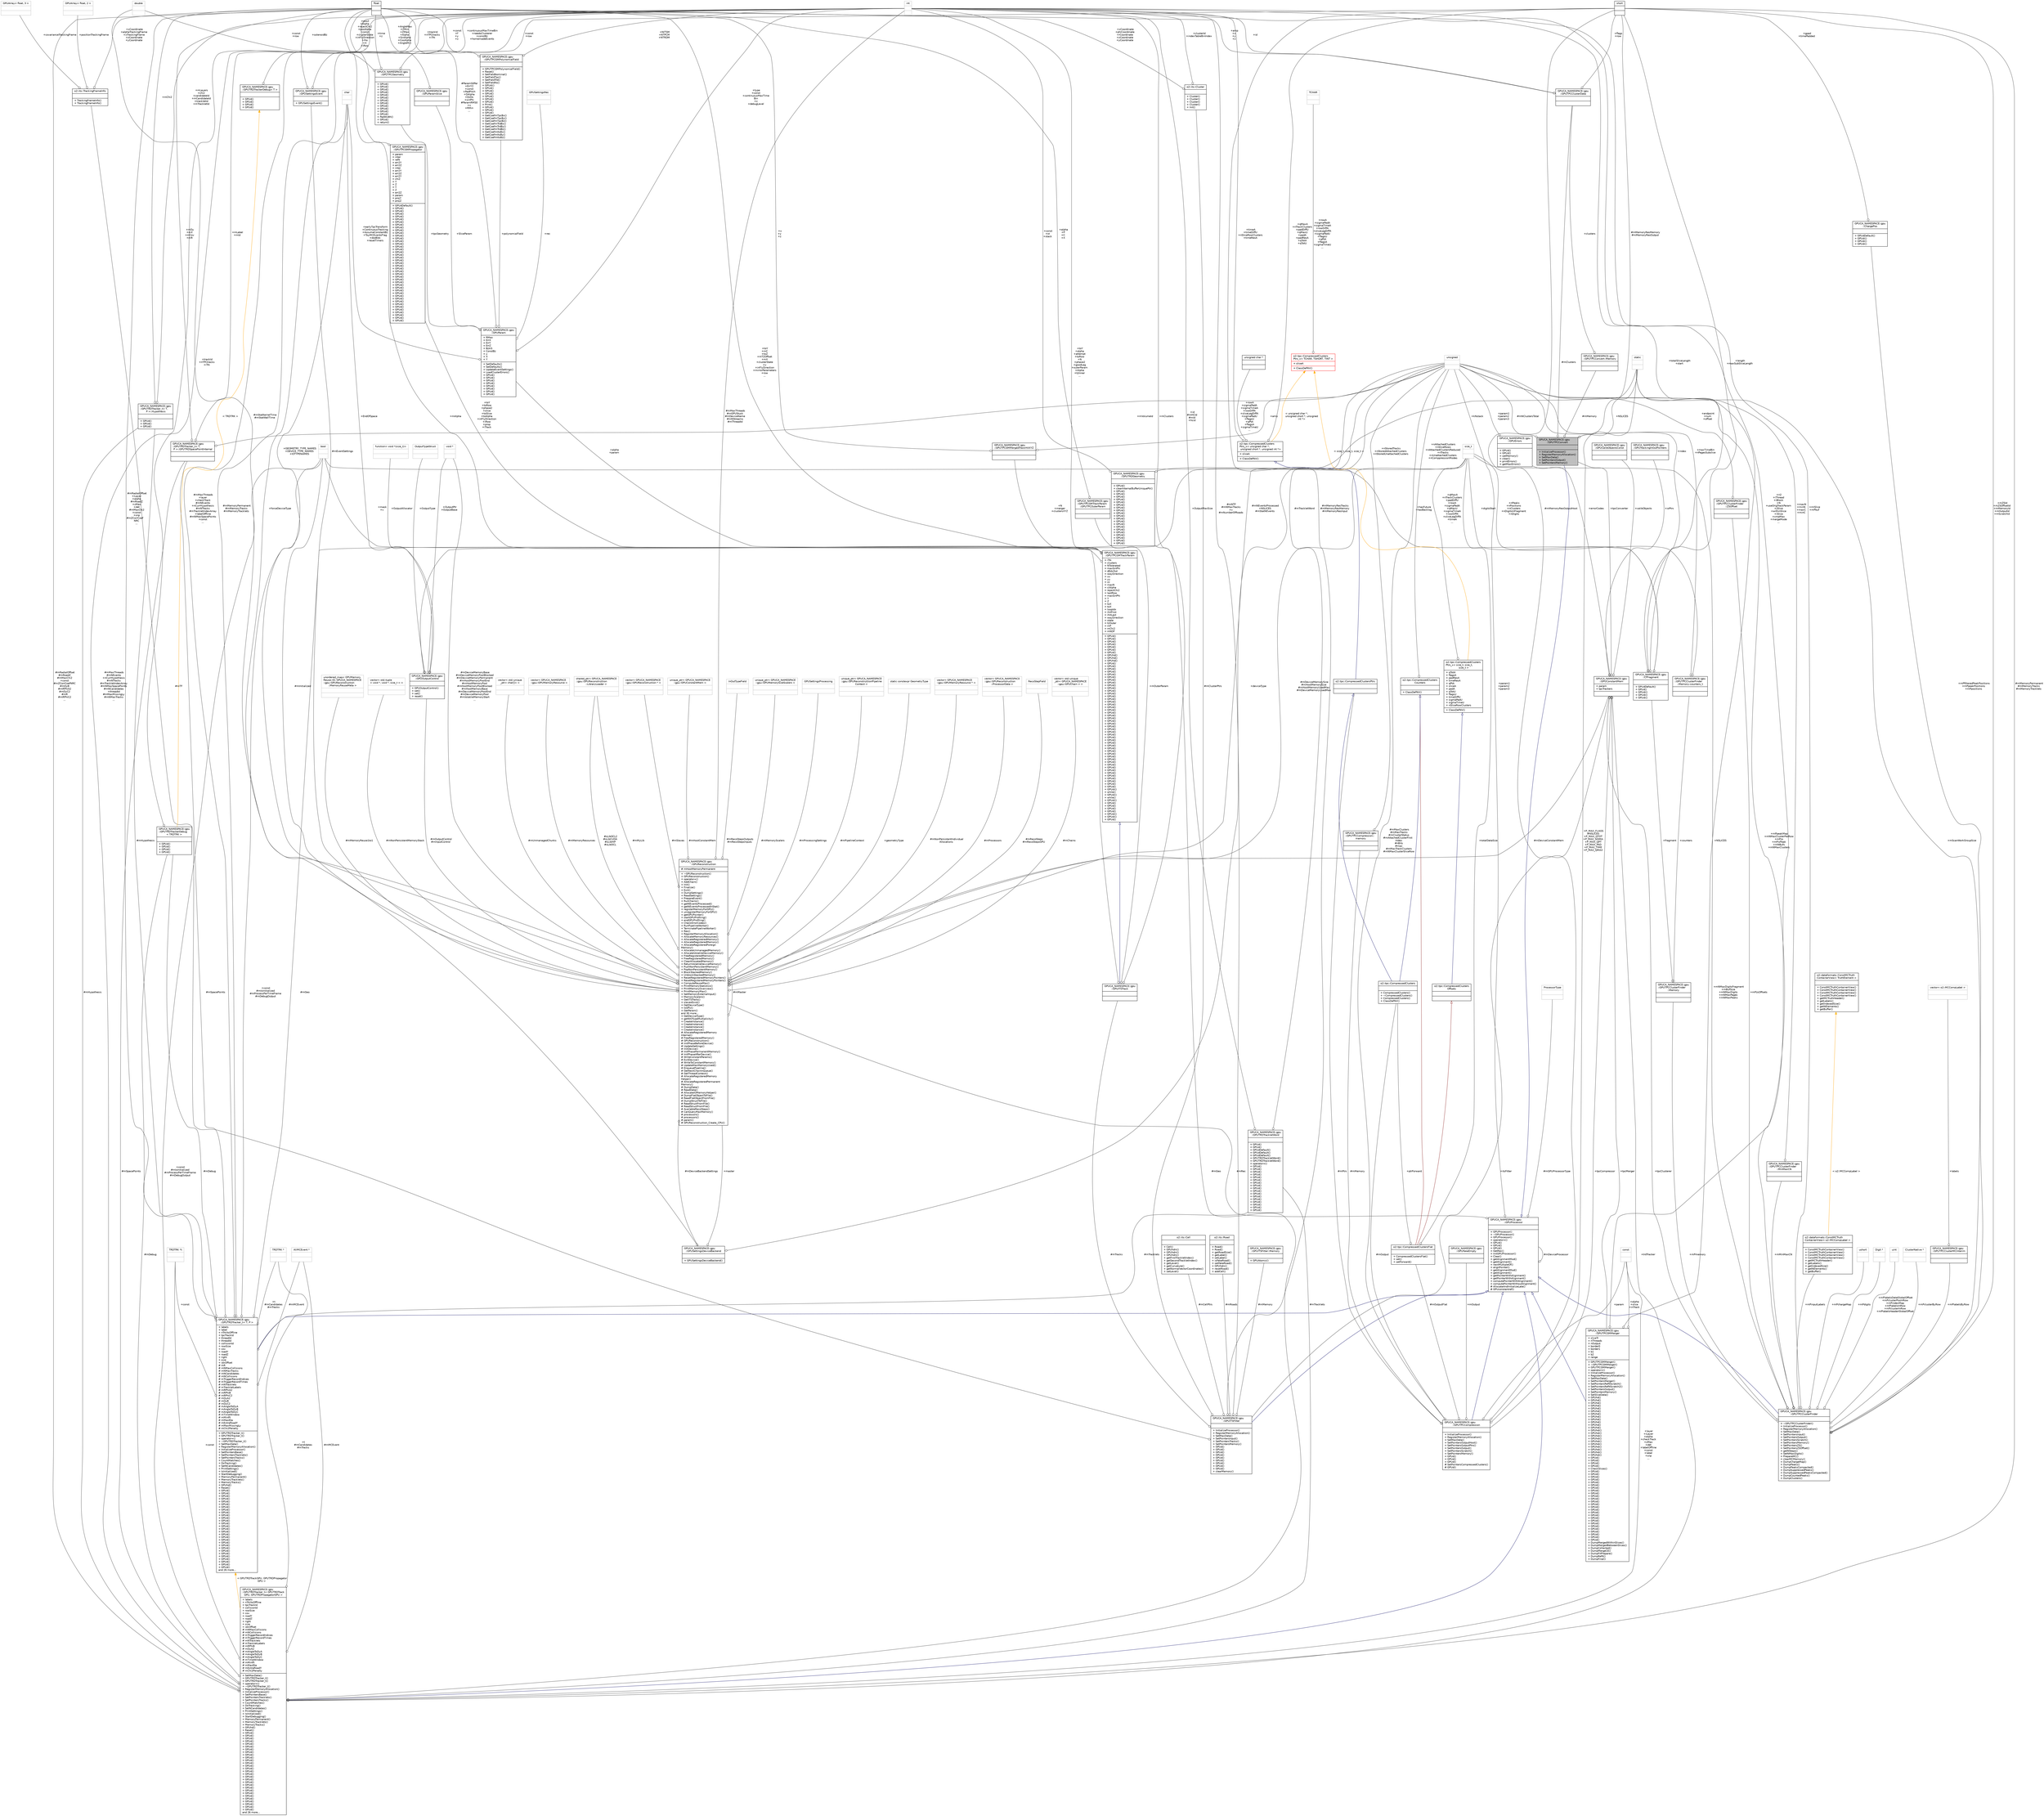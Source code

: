 digraph "GPUCA_NAMESPACE::gpu::GPUTPCConvert"
{
 // INTERACTIVE_SVG=YES
  bgcolor="transparent";
  edge [fontname="Helvetica",fontsize="10",labelfontname="Helvetica",labelfontsize="10"];
  node [fontname="Helvetica",fontsize="10",shape=record];
  Node2 [label="{GPUCA_NAMESPACE::gpu\l::GPUTPCConvert\n||+ InitializeProcessor()\l+ RegisterMemoryAllocation()\l+ SetMaxData()\l+ SetPointersOutput()\l+ SetPointersMemory()\l}",height=0.2,width=0.4,color="black", fillcolor="grey75", style="filled", fontcolor="black"];
  Node3 -> Node2 [dir="back",color="midnightblue",fontsize="10",style="solid",arrowtail="onormal",fontname="Helvetica"];
  Node3 [label="{GPUCA_NAMESPACE::gpu\l::GPUProcessor\n||+ GPUProcessor()\l+ ~GPUProcessor()\l+ GPUProcessor()\l+ operator=()\l+ GPUd()\l+ GPUd()\l+ GPUd()\l+ GetRec()\l+ InitGPUProcessor()\l+ Clear()\l+ getAlignmentMod()\l+ getAlignment()\l+ nextMultipleOf()\l+ alignPointer()\l+ getAlignmentMod()\l+ getAlignment()\l+ getPointerWithAlignment()\l+ getPointerWithAlignment()\l+ computePointerWithAlignment()\l+ computePointerWithoutAlignment()\l# AllocateAndInitializeLate()\l# GPUconstantref()\l}",height=0.2,width=0.4,color="black",URL="$d0/dd7/classGPUCA__NAMESPACE_1_1gpu_1_1GPUProcessor.html"];
  Node4 -> Node3 [color="grey25",fontsize="10",style="solid",label=" #mRec" ,arrowhead="odiamond",fontname="Helvetica"];
  Node4 [label="{GPUCA_NAMESPACE::gpu\l::GPUReconstruction\n|# mHostMemoryPermanent\l|+ ~GPUReconstruction()\l+ GPUReconstruction()\l+ operator=()\l+ AddChain()\l+ Init()\l+ Finalize()\l+ Exit()\l+ DumpSettings()\l+ ReadSettings()\l+ PrepareEvent()\l+ RunChains()\l+ getNEventsProcessed()\l+ getNEventsProcessedInStat()\l+ registerMemoryForGPU()\l+ unregisterMemoryForGPU()\l+ getGPUPointer()\l+ startGPUProfiling()\l+ endGPUProfiling()\l+ CheckErrorCodes()\l+ RunPipelineWorker()\l+ TerminatePipelineWorker()\l+ Res()\l+ RegisterMemoryAllocation()\l+ AllocateMemoryResources()\l+ AllocateRegisteredMemory()\l+ AllocateRegisteredMemory()\l+ AllocateRegisteredForeign\lMemory()\l+ AllocateUnmanagedMemory()\l+ AllocateVolatileDeviceMemory()\l+ FreeRegisteredMemory()\l+ FreeRegisteredMemory()\l+ ClearAllocatedMemory()\l+ ReturnVolatileDeviceMemory()\l+ PushNonPersistentMemory()\l+ PopNonPersistentMemory()\l+ BlockStackedMemory()\l+ UnblockStackedMemory()\l+ ResetRegisteredMemoryPointers()\l+ ResetRegisteredMemoryPointers()\l+ ComputeReuseMax()\l+ PrintMemoryStatistics()\l+ PrintMemoryOverview()\l+ PrintMemoryMax()\l+ SetMemoryExternalInput()\l+ MemoryScalers()\l+ GetITSTraits()\l+ slavesExist()\l+ GetDeviceType()\l+ IsGPU()\l+ GetParam()\land 30 more...\l+ GetDeviceType()\l+ getNIOTypeMultiplicity()\l+ CreateInstance()\l+ CreateInstance()\l+ CreateInstance()\l+ CreateInstance()\l# AllocateRegisteredMemory\lInternal()\l# FreeRegisteredMemory()\l# GPUReconstruction()\l# InitPhaseBeforeDevice()\l# UpdateSettings()\l# InitDevice()\l# InitPhasePermanentMemory()\l# InitPhaseAfterDevice()\l# WriteConstantParams()\l# ExitDevice()\l# WriteToConstantMemory()\l# UpdateMaxMemoryUsed()\l# EnqueuePipeline()\l# GetNextChainInQueue()\l# GetThreadContext()\l# AllocateRegisteredMemory\lHelper()\l# AllocateRegisteredPermanent\lMemory()\l# DumpData()\l# ReadData()\l# AllocateIOMemoryHelper()\l# DumpFlatObjectToFile()\l# ReadFlatObjectFromFile()\l# DumpStructToFile()\l# ReadStructFromFile()\l# ReadStructFromFile()\l# AvailableRecoSteps()\l# CanQueryMaxMemory()\l# processors()\l# processors()\l# param()\l# GPUReconstruction_Create_CPU()\l}",height=0.2,width=0.4,color="black",URL="$d6/df4/classGPUCA__NAMESPACE_1_1gpu_1_1GPUReconstruction.html"];
  Node5 -> Node4 [color="grey25",fontsize="10",style="solid",label=" #mUnmanagedChunks" ,arrowhead="odiamond",fontname="Helvetica"];
  Node5 [label="{vector\< std::unique\l_ptr\< char[]\> \>\n||}",height=0.2,width=0.4,color="grey75"];
  Node4 -> Node4 [color="grey25",fontsize="10",style="solid",label=" #mMaster" ,arrowhead="odiamond",fontname="Helvetica"];
  Node6 -> Node4 [color="grey25",fontsize="10",style="solid",label=" #mMemoryResources" ,arrowhead="odiamond",fontname="Helvetica"];
  Node6 [label="{vector\< GPUCA_NAMESPACE\l::gpu::GPUMemoryResource \>\n||}",height=0.2,width=0.4,color="grey75"];
  Node7 -> Node4 [color="grey25",fontsize="10",style="solid",label=" #sLibOCL2\n#sLibCUDA\n#sLibHIP\n#sLibOCL" ,arrowhead="odiamond",fontname="Helvetica"];
  Node7 [label="{shared_ptr\< GPUCA_NAMESPACE\l::gpu::GPUReconstruction\l::LibraryLoader \>\n||}",height=0.2,width=0.4,color="grey75"];
  Node8 -> Node4 [color="grey25",fontsize="10",style="solid",label=" #mStatKernelTime\n#mStatWallTime" ,arrowhead="odiamond",fontname="Helvetica"];
  Node8 [label="{double\n||}",height=0.2,width=0.4,color="grey75"];
  Node9 -> Node4 [color="grey25",fontsize="10",style="solid",label=" #mSlaves" ,arrowhead="odiamond",fontname="Helvetica"];
  Node9 [label="{vector\< GPUCA_NAMESPACE\l::gpu::GPUReconstruction * \>\n||}",height=0.2,width=0.4,color="grey75"];
  Node10 -> Node4 [color="grey25",fontsize="10",style="solid",label=" #mHostConstantMem" ,arrowhead="odiamond",fontname="Helvetica"];
  Node10 [label="{unique_ptr\< GPUCA_NAMESPACE\l::gpu::GPUConstantMem \>\n||}",height=0.2,width=0.4,color="grey75"];
  Node11 -> Node4 [color="grey25",fontsize="10",style="solid",label=" #mRecoStepsOutputs\n#mRecoStepsInputs" ,arrowhead="odiamond",fontname="Helvetica"];
  Node11 [label="{InOutTypeField\n||}",height=0.2,width=0.4,color="grey75"];
  Node12 -> Node4 [color="grey25",fontsize="10",style="solid",label=" #mMemoryScalers" ,arrowhead="odiamond",fontname="Helvetica"];
  Node12 [label="{unique_ptr\< GPUCA_NAMESPACE\l::gpu::GPUMemorySizeScalers \>\n||}",height=0.2,width=0.4,color="grey75"];
  Node13 -> Node4 [color="grey25",fontsize="10",style="solid",label=" #mOutputControl\n#mInputControl" ,arrowhead="odiamond",fontname="Helvetica"];
  Node13 [label="{GPUCA_NAMESPACE::gpu\l::GPUOutputControl\n||+ GPUOutputControl()\l+ set()\l+ set()\l+ reset()\l}",height=0.2,width=0.4,color="black",URL="$d4/d7c/structGPUCA__NAMESPACE_1_1gpu_1_1GPUOutputControl.html"];
  Node14 -> Node13 [color="grey25",fontsize="10",style="solid",label=" +OutputAllocator" ,arrowhead="odiamond",fontname="Helvetica"];
  Node14 [label="{function\< void *(size_t)\>\n||}",height=0.2,width=0.4,color="grey75"];
  Node15 -> Node13 [color="grey25",fontsize="10",style="solid",label=" +EndOfSpace" ,arrowhead="odiamond",fontname="Helvetica"];
  Node15 [label="{char\n||}",height=0.2,width=0.4,color="grey75"];
  Node16 -> Node13 [color="grey25",fontsize="10",style="solid",label=" +OutputMaxSize" ,arrowhead="odiamond",fontname="Helvetica"];
  Node16 [label="{size_t\n||}",height=0.2,width=0.4,color="grey75"];
  Node17 -> Node13 [color="grey25",fontsize="10",style="solid",label=" +OutputType" ,arrowhead="odiamond",fontname="Helvetica"];
  Node17 [label="{OutputTypeStruct\n||}",height=0.2,width=0.4,color="grey75"];
  Node18 -> Node13 [color="grey25",fontsize="10",style="solid",label=" +OutputPtr\n+OutputBase" ,arrowhead="odiamond",fontname="Helvetica"];
  Node18 [label="{void *\n||}",height=0.2,width=0.4,color="grey75"];
  Node15 -> Node4 [color="grey25",fontsize="10",style="solid",label=" +GEOMETRY_TYPE_NAMES\n+DEVICE_TYPE_NAMES\n+IOTYPENAMES" ,arrowhead="odiamond",fontname="Helvetica"];
  Node7 -> Node4 [color="grey25",fontsize="10",style="solid",label=" #mMyLib" ,arrowhead="odiamond",fontname="Helvetica"];
  Node19 -> Node4 [color="grey25",fontsize="10",style="solid",label=" #mEventSettings" ,arrowhead="odiamond",fontname="Helvetica"];
  Node19 [label="{GPUCA_NAMESPACE::gpu\l::GPUSettingsEvent\n||+ GPUSettingsEvent()\l}",height=0.2,width=0.4,color="black",URL="$d0/d50/structGPUCA__NAMESPACE_1_1gpu_1_1GPUSettingsEvent.html"];
  Node20 -> Node19 [color="grey25",fontsize="10",style="solid",label=" +solenoidBz" ,arrowhead="odiamond",fontname="Helvetica"];
  Node20 [label="{float\n||}",height=0.2,width=0.4,color="black",URL="$d4/dc3/classfloat.html"];
  Node21 -> Node19 [color="grey25",fontsize="10",style="solid",label=" +continuousMaxTimeBin\n+needsClusterer\n+constBz\n+homemadeEvents" ,arrowhead="odiamond",fontname="Helvetica"];
  Node21 [label="{int\n||}",height=0.2,width=0.4,color="grey75"];
  Node16 -> Node4 [color="grey25",fontsize="10",style="solid",label=" #mDeviceMemorySize\n#mHostMemorySize\n#mHostMemoryUsedMax\n#mDeviceMemoryUsedMax" ,arrowhead="odiamond",fontname="Helvetica"];
  Node22 -> Node4 [color="grey25",fontsize="10",style="solid",label=" #mProcessingSettings" ,arrowhead="odiamond",fontname="Helvetica"];
  Node22 [label="{GPUSettingsProcessing\n||}",height=0.2,width=0.4,color="grey75"];
  Node23 -> Node4 [color="grey25",fontsize="10",style="solid",label=" #mDeviceConstantMem" ,arrowhead="odiamond",fontname="Helvetica"];
  Node23 [label="{GPUCA_NAMESPACE::gpu\l::GPUConstantMem\n|+ param\l+ tpcTrackers\l|}",height=0.2,width=0.4,color="black",URL="$dc/d57/structGPUCA__NAMESPACE_1_1gpu_1_1GPUConstantMem.html"];
  Node24 -> Node23 [color="grey25",fontsize="10",style="solid",label=" +tpcClusterer" ,arrowhead="odiamond",fontname="Helvetica"];
  Node24 [label="{GPUCA_NAMESPACE::gpu\l::GPUTPCClusterFinder\n||+ ~GPUTPCClusterFinder()\l+ InitializeProcessor()\l+ RegisterMemoryAllocation()\l+ SetMaxData()\l+ SetPointersInput()\l+ SetPointersOutput()\l+ SetPointersScratch()\l+ SetPointersMemory()\l+ SetPointersZS()\l+ SetPointersZSOffset()\l+ getNSteps()\l+ SetNMaxDigits()\l+ PrepareMC()\l+ clearMCMemory()\l+ DumpChargeMap()\l+ DumpPeaks()\l+ DumpPeaksCompacted()\l+ DumpSuppressedPeaks()\l+ DumpSuppressedPeaksCompacted()\l+ DumpCountedPeaks()\l+ DumpClusters()\l}",height=0.2,width=0.4,color="black",URL="$da/dac/classGPUCA__NAMESPACE_1_1gpu_1_1GPUTPCClusterFinder.html"];
  Node3 -> Node24 [dir="back",color="midnightblue",fontsize="10",style="solid",arrowtail="onormal",fontname="Helvetica"];
  Node25 -> Node24 [color="grey25",fontsize="10",style="solid",label=" +mMinMaxCN" ,arrowhead="odiamond",fontname="Helvetica"];
  Node25 [label="{GPUCA_NAMESPACE::gpu\l::GPUTPCClusterFinder\l::MinMaxCN\n||}",height=0.2,width=0.4,color="black",URL="$dc/dc6/structGPUCA__NAMESPACE_1_1gpu_1_1GPUTPCClusterFinder_1_1MinMaxCN.html"];
  Node26 -> Node25 [color="grey25",fontsize="10",style="solid",label=" +maxN\n+minN\n+maxC\n+minC" ,arrowhead="odiamond",fontname="Helvetica"];
  Node26 [label="{unsigned\n||}",height=0.2,width=0.4,color="grey75"];
  Node27 -> Node24 [color="grey25",fontsize="10",style="solid",label=" +mPmemory" ,arrowhead="odiamond",fontname="Helvetica"];
  Node27 [label="{GPUCA_NAMESPACE::gpu\l::GPUTPCClusterFinder\l::Memory\n||}",height=0.2,width=0.4,color="black",URL="$d6/d9c/structGPUCA__NAMESPACE_1_1gpu_1_1GPUTPCClusterFinder_1_1Memory.html"];
  Node28 -> Node27 [color="grey25",fontsize="10",style="solid",label=" +counters" ,arrowhead="odiamond",fontname="Helvetica"];
  Node28 [label="{GPUCA_NAMESPACE::gpu\l::GPUTPCClusterFinder\l::Memory::counters_t\n||}",height=0.2,width=0.4,color="black",URL="$d6/d42/structGPUCA__NAMESPACE_1_1gpu_1_1GPUTPCClusterFinder_1_1Memory_1_1counters__t.html"];
  Node16 -> Node28 [color="grey25",fontsize="10",style="solid",label=" +nPeaks\n+nPositions\n+nClusters\n+nDigitsInFragment\n+nDigits" ,arrowhead="odiamond",fontname="Helvetica"];
  Node26 -> Node28 [color="grey25",fontsize="10",style="solid",label=" +maxTimeBin\n+nPagesSubslice" ,arrowhead="odiamond",fontname="Helvetica"];
  Node29 -> Node27 [color="grey25",fontsize="10",style="solid",label=" +fragment" ,arrowhead="odiamond",fontname="Helvetica"];
  Node29 [label="{GPUCA_NAMESPACE::gpu\l::CfFragment\n||+ GPUdDefault()\l+ GPUd()\l+ GPUdi()\l+ GPUdi()\l+ GPUdi()\l}",height=0.2,width=0.4,color="black",URL="$db/d3d/structGPUCA__NAMESPACE_1_1gpu_1_1CfFragment.html"];
  Node30 -> Node29 [color="grey25",fontsize="10",style="solid",label=" +length\n+maxSubSliceLength" ,arrowhead="odiamond",fontname="Helvetica"];
  Node30 [label="{short\n||}",height=0.2,width=0.4,color="black",URL="$dc/d10/classshort.html"];
  Node16 -> Node29 [color="grey25",fontsize="10",style="solid",label=" +digitsStart" ,arrowhead="odiamond",fontname="Helvetica"];
  Node21 -> Node29 [color="grey25",fontsize="10",style="solid",label=" +totalSliceLength\n+start" ,arrowhead="odiamond",fontname="Helvetica"];
  Node31 -> Node29 [color="grey25",fontsize="10",style="solid",label=" +hasFuture\n+hasBacklog" ,arrowhead="odiamond",fontname="Helvetica"];
  Node31 [label="{bool\n||}",height=0.2,width=0.4,color="grey75"];
  Node26 -> Node29 [color="grey25",fontsize="10",style="solid",label=" +index" ,arrowhead="odiamond",fontname="Helvetica"];
  Node32 -> Node24 [color="grey25",fontsize="10",style="solid",label=" +mPfilteredPeakPositions\n+mPpeakPositions\n+mPpositions" ,arrowhead="odiamond",fontname="Helvetica"];
  Node32 [label="{GPUCA_NAMESPACE::gpu\l::ChargePos\n||+ GPUdDefault()\l+ GPUdi()\l+ GPUdi()\l+ GPUdi()\l}",height=0.2,width=0.4,color="black",URL="$dd/d68/structGPUCA__NAMESPACE_1_1gpu_1_1ChargePos.html"];
  Node30 -> Node32 [color="grey25",fontsize="10",style="solid",label=" +gpad\n+timePadded" ,arrowhead="odiamond",fontname="Helvetica"];
  Node30 -> Node24 [color="grey25",fontsize="10",style="solid",label=" +mZSId\n+mZSOffsetId\n+mMemoryId\n+mOutputId\n+mScratchId" ,arrowhead="odiamond",fontname="Helvetica"];
  Node16 -> Node24 [color="grey25",fontsize="10",style="solid",label=" +mNMaxDigitsFragment\n+mBufSize\n+mNMaxDigits\n+mNMaxPages\n+mNMaxPeaks" ,arrowhead="odiamond",fontname="Helvetica"];
  Node33 -> Node24 [color="grey25",fontsize="10",style="solid",label=" +mPchargeMap" ,arrowhead="odiamond",fontname="Helvetica"];
  Node33 [label="{ushort\n||}",height=0.2,width=0.4,color="grey75"];
  Node34 -> Node24 [color="grey25",fontsize="10",style="solid",label=" +mPdigits" ,arrowhead="odiamond",fontname="Helvetica"];
  Node34 [label="{Digit *\n||}",height=0.2,width=0.4,color="grey75"];
  Node21 -> Node24 [color="grey25",fontsize="10",style="solid",label=" +mISlice\n+mPbuf" ,arrowhead="odiamond",fontname="Helvetica"];
  Node35 -> Node24 [color="grey25",fontsize="10",style="solid",label=" +mPzsOffsets" ,arrowhead="odiamond",fontname="Helvetica"];
  Node35 [label="{GPUCA_NAMESPACE::gpu\l::GPUTPCClusterFinder\l::ZSOffset\n||}",height=0.2,width=0.4,color="black",URL="$da/d0d/structGPUCA__NAMESPACE_1_1gpu_1_1GPUTPCClusterFinder_1_1ZSOffset.html"];
  Node26 -> Node35 [color="grey25",fontsize="10",style="solid",label=" +endpoint\n+num\n+offset" ,arrowhead="odiamond",fontname="Helvetica"];
  Node36 -> Node24 [color="grey25",fontsize="10",style="solid",label=" +mPlabelsDataGlobalOffset\n+mPclusterPosInRow\n+mPindexMap\n+mPlabelsInRow\n+mPclusterInRow\n+mPlabelsHeaderGlobalOffset" ,arrowhead="odiamond",fontname="Helvetica"];
  Node36 [label="{uint\n||}",height=0.2,width=0.4,color="grey75"];
  Node37 -> Node24 [color="grey25",fontsize="10",style="solid",label=" +mPinputLabels" ,arrowhead="odiamond",fontname="Helvetica"];
  Node37 [label="{o2::dataformats::ConstMCTruth\lContainerView\< o2::MCCompLabel \>\n||+ ConstMCTruthContainerView()\l+ ConstMCTruthContainerView()\l+ ConstMCTruthContainerView()\l+ ConstMCTruthContainerView()\l+ getMCTruthHeader()\l+ getLabels()\l+ getIndexedSize()\l+ getNElements()\l+ getBuffer()\l}",height=0.2,width=0.4,color="black",URL="$de/d68/classo2_1_1dataformats_1_1ConstMCTruthContainerView.html"];
  Node38 -> Node37 [dir="back",color="orange",fontsize="10",style="solid",label=" \< o2::MCCompLabel \>" ,fontname="Helvetica"];
  Node38 [label="{o2::dataformats::ConstMCTruth\lContainerView\< TruthElement \>\n||+ ConstMCTruthContainerView()\l+ ConstMCTruthContainerView()\l+ ConstMCTruthContainerView()\l+ ConstMCTruthContainerView()\l+ getMCTruthHeader()\l+ getLabels()\l+ getIndexedSize()\l+ getNElements()\l+ getBuffer()\l}",height=0.2,width=0.4,color="black",URL="$de/d68/classo2_1_1dataformats_1_1ConstMCTruthContainerView.html"];
  Node39 -> Node24 [color="grey25",fontsize="10",style="solid",label=" +mScanWorkGroupSize" ,arrowhead="odiamond",fontname="Helvetica"];
  Node39 [label="{static\n||}",height=0.2,width=0.4,color="grey75"];
  Node40 -> Node24 [color="grey25",fontsize="10",style="solid",label=" +mPclusterByRow" ,arrowhead="odiamond",fontname="Helvetica"];
  Node40 [label="{ClusterNative *\n||}",height=0.2,width=0.4,color="grey75"];
  Node26 -> Node24 [color="grey25",fontsize="10",style="solid",label=" +mPpeakMap\n+mNMaxClusterPerRow\n+mPzs\n+mPisPeak\n+mNBufs\n+mNMaxClusters" ,arrowhead="odiamond",fontname="Helvetica"];
  Node41 -> Node24 [color="grey25",fontsize="10",style="solid",label=" +mPlabelsByRow" ,arrowhead="odiamond",fontname="Helvetica"];
  Node41 [label="{GPUCA_NAMESPACE::gpu\l::GPUTPCClusterMCInterim\n||}",height=0.2,width=0.4,color="black",URL="$d4/d0e/structGPUCA__NAMESPACE_1_1gpu_1_1GPUTPCClusterMCInterim.html"];
  Node42 -> Node41 [color="grey25",fontsize="10",style="solid",label=" +labels" ,arrowhead="odiamond",fontname="Helvetica"];
  Node42 [label="{vector\< o2::MCCompLabel \>\n||}",height=0.2,width=0.4,color="grey75"];
  Node43 -> Node23 [color="grey25",fontsize="10",style="solid",label=" +itsFitter" ,arrowhead="odiamond",fontname="Helvetica"];
  Node43 [label="{GPUCA_NAMESPACE::gpu\l::GPUITSFitter\n||+ InitializeProcessor()\l+ RegisterMemoryAllocation()\l+ SetMaxData()\l+ SetPointersInput()\l+ SetPointersTracks()\l+ SetPointersMemory()\l+ GPUd()\l+ GPUd()\l+ GPUd()\l+ GPUd()\l+ GPUd()\l+ GPUd()\l+ GPUd()\l+ GPUd()\l+ GPUd()\l+ clearMemory()\l}",height=0.2,width=0.4,color="black",URL="$d8/df8/classGPUCA__NAMESPACE_1_1gpu_1_1GPUITSFitter.html"];
  Node3 -> Node43 [dir="back",color="midnightblue",fontsize="10",style="solid",arrowtail="onormal",fontname="Helvetica"];
  Node44 -> Node43 [color="grey25",fontsize="10",style="solid",label=" #mClusterPtrs" ,arrowhead="odiamond",fontname="Helvetica"];
  Node44 [label="{o2::its::Cluster\n||+ Cluster()\l+ Cluster()\l+ Cluster()\l+ Cluster()\l+ Init()\l}",height=0.2,width=0.4,color="black",URL="$d6/de3/structo2_1_1its_1_1Cluster.html"];
  Node20 -> Node44 [color="grey25",fontsize="10",style="solid",label=" +xCoordinate\n+phiCoordinate\n+rCoordinate\n+zCoordinate\n+yCoordinate" ,arrowhead="odiamond",fontname="Helvetica"];
  Node21 -> Node44 [color="grey25",fontsize="10",style="solid",label=" +clusterId\n+indexTableBinIndex" ,arrowhead="odiamond",fontname="Helvetica"];
  Node45 -> Node43 [color="grey25",fontsize="10",style="solid",label=" #mRoads" ,arrowhead="odiamond",fontname="Helvetica"];
  Node45 [label="{o2::its::Road\n||+ Road()\l+ Road()\l+ getRoadSize()\l+ getLabel()\l+ setLabel()\l+ isFakeRoad()\l+ setFakeRoad()\l+ GPUhdni()\l+ resetRoad()\l+ addCell()\l}",height=0.2,width=0.4,color="black",URL="$d2/d7f/classo2_1_1its_1_1Road.html"];
  Node46 -> Node43 [color="grey25",fontsize="10",style="solid",label=" #mMemory" ,arrowhead="odiamond",fontname="Helvetica"];
  Node46 [label="{GPUCA_NAMESPACE::gpu\l::GPUITSFitter::Memory\n||+ GPUAtomic()\l}",height=0.2,width=0.4,color="black",URL="$dc/ddc/structGPUCA__NAMESPACE_1_1gpu_1_1GPUITSFitter_1_1Memory.html"];
  Node47 -> Node43 [color="grey25",fontsize="10",style="solid",label=" #mTF" ,arrowhead="odiamond",fontname="Helvetica"];
  Node47 [label="{o2::its::TrackingFrameInfo\n||+ TrackingFrameInfo()\l+ TrackingFrameInfo()\l}",height=0.2,width=0.4,color="black",URL="$d2/d5f/structo2_1_1its_1_1TrackingFrameInfo.html"];
  Node48 -> Node47 [color="grey25",fontsize="10",style="solid",label=" +covarianceTrackingFrame" ,arrowhead="odiamond",fontname="Helvetica"];
  Node48 [label="{GPUArray\< float, 3 \>\n||}",height=0.2,width=0.4,color="grey75"];
  Node49 -> Node47 [color="grey25",fontsize="10",style="solid",label=" +positionTrackingFrame" ,arrowhead="odiamond",fontname="Helvetica"];
  Node49 [label="{GPUArray\< float, 2 \>\n||}",height=0.2,width=0.4,color="grey75"];
  Node20 -> Node47 [color="grey25",fontsize="10",style="solid",label=" +xCoordinate\n+alphaTrackingFrame\n+xTrackingFrame\n+zCoordinate\n+yCoordinate" ,arrowhead="odiamond",fontname="Helvetica"];
  Node30 -> Node43 [color="grey25",fontsize="10",style="solid",label=" #mMemoryResTracks\n#mMemoryResMemory\n#mMemoryResInput" ,arrowhead="odiamond",fontname="Helvetica"];
  Node21 -> Node43 [color="grey25",fontsize="10",style="solid",label=" #mNTF\n#mNMaxTracks\n+v\n#mNumberOfRoads" ,arrowhead="odiamond",fontname="Helvetica"];
  Node50 -> Node43 [color="grey25",fontsize="10",style="solid",label=" #mTracks" ,arrowhead="odiamond",fontname="Helvetica"];
  Node50 [label="{GPUCA_NAMESPACE::gpu\l::GPUITSTrack\n||}",height=0.2,width=0.4,color="black",URL="$dc/d9a/classGPUCA__NAMESPACE_1_1gpu_1_1GPUITSTrack.html"];
  Node51 -> Node50 [dir="back",color="midnightblue",fontsize="10",style="solid",arrowtail="onormal",fontname="Helvetica"];
  Node51 [label="{GPUCA_NAMESPACE::gpu\l::GPUTPCGMTrackParam\n|+ iTrk\l+ clusters\l+ NTolerated\l+ maxSinPhi\l+ dEdxOut\l+ wayDirection\l+ xx\l+ yy\l+ zz\l+ maxN\l+ clAlpha\l+ rejectChi2\l+ lastRow\l+ maxSinPhi\l+ Y\l+ Z\l+ toX\l+ toX\l+ loopIdx\l+ ihitFirst\l+ ihitLast\l+ wayDirection\l+ state\l+ tzOuter\l+ mP\l+ mChi2\l+ mNDF\l|+ GPUd()\l+ GPUd()\l+ GPUd()\l+ GPUd()\l+ GPUd()\l+ GPUd()\l+ GPUd()\l+ GPUhd()\l+ GPUhd()\l+ GPUhd()\l+ GPUd()\l+ GPUd()\l+ GPUd()\l+ GPUd()\l+ GPUd()\l+ GPUd()\l+ GPUd()\l+ GPUd()\l+ GPUd()\l+ GPUd()\l+ GPUd()\l+ GPUd()\l+ GPUd()\l+ GPUd()\l+ GPUd()\l+ GPUd()\l+ GPUd()\l+ GPUd()\l+ GPUd()\l+ GPUd()\l+ GPUd()\l+ GPUd()\l+ GPUd()\l+ GPUd()\l+ GPUd()\l+ GPUd()\l+ GPUd()\l+ GPUd()\l+ GPUd()\l+ GPUd()\l+ GPUd()\l+ GPUd()\l+ GPUd()\l+ GPUd()\l+ GPUd()\l+ GPUd()\l+ GPUd()\l+ GPUd()\l+ GPUd()\l+ GPUd()\l+ GPUd()\l+ GPUd()\l+ GPUd()\l+ GPUd()\l+ GPUd()\l+ GPUd()\l+ GPUdi()\l+ while()\l+ GPUdi()\l+ while()\l+ GPUdi()\l+ GPUd()\l+ GPUd()\l+ GPUd()\l+ GPUd()\l+ GPUdi()\l+ GPUdi()\l+ GPUd()\l}",height=0.2,width=0.4,color="black",URL="$df/df6/classGPUCA__NAMESPACE_1_1gpu_1_1GPUTPCGMTrackParam.html"];
  Node52 -> Node51 [color="grey25",fontsize="10",style="solid",label=" +N\n+merger\n+clustersXYZ" ,arrowhead="odiamond",fontname="Helvetica"];
  Node52 [label="{GPUCA_NAMESPACE::gpu\l::GPUTPCGMMergedTrackHitXYZ\n||}",height=0.2,width=0.4,color="black",URL="$df/d81/structGPUCA__NAMESPACE_1_1gpu_1_1GPUTPCGMMergedTrackHitXYZ.html"];
  Node20 -> Node52 [color="grey25",fontsize="10",style="solid",label=" +x\n+y\n+z" ,arrowhead="odiamond",fontname="Helvetica"];
  Node26 -> Node52 [color="grey25",fontsize="10",style="solid",label=" +amp" ,arrowhead="odiamond",fontname="Helvetica"];
  Node53 -> Node51 [color="grey25",fontsize="10",style="solid",label=" +toY\n+toRow\n+phase2\n+slice\n+toSlice\n+toAlpha\n+inFlyDirection\n+iRow\n+prop\n+iTrack\n..." ,arrowhead="odiamond",fontname="Helvetica"];
  Node53 [label="{GPUCA_NAMESPACE::gpu\l::GPUTPCGMPropagator\n|+ param\l+ inter\l+ refit\l+ err2Y\l+ err2Z\l+ inter\l+ err2Y\l+ err2Z\l+ err2Y\l+ chiZ\l+ Y\l+ Z\l+ Y\l+ Z\l+ err2Z\l+ param\l+ projY\l+ projZ\l|+ GPUdDefault()\l+ GPUd()\l+ GPUd()\l+ GPUd()\l+ GPUd()\l+ GPUd()\l+ GPUd()\l+ GPUd()\l+ GPUd()\l+ GPUd()\l+ GPUd()\l+ GPUd()\l+ GPUd()\l+ GPUd()\l+ GPUd()\l+ GPUd()\l+ GPUd()\l+ GPUd()\l+ GPUd()\l+ GPUd()\l+ GPUd()\l+ GPUd()\l+ GPUd()\l+ GPUd()\l+ GPUd()\l+ GPUd()\l+ GPUd()\l+ GPUd()\l+ GPUd()\l+ GPUd()\l+ GPUd()\l+ GPUd()\l+ GPUd()\l+ GPUd()\l+ GPUd()\l+ GPUd()\l+ GPUd()\l+ GPUd()\l+ GPUd()\l+ GPUd()\l+ GPUd()\l+ GPUd()\l+ GPUd()\l}",height=0.2,width=0.4,color="black",URL="$d8/d01/classGPUCA__NAMESPACE_1_1gpu_1_1GPUTPCGMPropagator.html"];
  Node20 -> Node53 [color="grey25",fontsize="10",style="solid",label=" +posZ\n+Alpha\n+rejectChi2\n+posAlpha\n+const\n+clusterState\n+inFlyDirection\n+rho\n+X\n+iRow\n..." ,arrowhead="odiamond",fontname="Helvetica"];
  Node54 -> Node51 [color="grey25",fontsize="10",style="solid",label=" +alpha\n+param" ,arrowhead="odiamond",fontname="Helvetica"];
  Node54 [label="{GPUCA_NAMESPACE::gpu\l::GPUParam\n|+ RMax\l+ ErrX\l+ ErrY\l+ ErrZ\l+ BzkG\l+ ConstBz\l+ y\l+ X\l+ Y\l|+ SetDefaults()\l+ SetDefaults()\l+ UpdateEventSettings()\l+ LoadClusterErrors()\l+ GPUd()\l+ GPUd()\l+ GPUd()\l+ GPUd()\l+ GPUd()\l+ GPUd()\l+ GPUd()\l+ GPUd()\l}",height=0.2,width=0.4,color="black",URL="$da/daf/structGPUCA__NAMESPACE_1_1gpu_1_1GPUParam.html"];
  Node15 -> Node54 [color="grey25",fontsize="10",style="solid",label=" +earlyTpcTransform\n+ContinuousTracking\n+AssumeConstantBz\n+ToyMCEventsFlag\n+dodEdx\n+resetTimers" ,arrowhead="odiamond",fontname="Helvetica"];
  Node20 -> Node54 [color="grey25",fontsize="10",style="solid",label=" #ParamS0Par\n+ErrY2\n+const\n+PadPitch\n+DAlpha\n+DzDs\n+sinPhi\n#ParamRMS0\n+x\n+RMin\n..." ,arrowhead="odiamond",fontname="Helvetica"];
  Node55 -> Node54 [color="grey25",fontsize="10",style="solid",label=" +SliceParam" ,arrowhead="odiamond",fontname="Helvetica"];
  Node55 [label="{GPUCA_NAMESPACE::gpu\l::GPUParamSlice\n||}",height=0.2,width=0.4,color="black",URL="$dc/dc1/structGPUCA__NAMESPACE_1_1gpu_1_1GPUParamSlice.html"];
  Node20 -> Node55 [color="grey25",fontsize="10",style="solid",label=" +AngleMax\n+ZMin\n+ZMax\n+Alpha\n+SinAlpha\n+CosAlpha\n+AngleMin" ,arrowhead="odiamond",fontname="Helvetica"];
  Node21 -> Node54 [color="grey25",fontsize="10",style="solid",label=" +type\n+const\n+continuousMaxTime\lBin\n+z\n+debugLevel" ,arrowhead="odiamond",fontname="Helvetica"];
  Node56 -> Node54 [color="grey25",fontsize="10",style="solid",label=" +polynomialField" ,arrowhead="odiamond",fontname="Helvetica"];
  Node56 [label="{GPUCA_NAMESPACE::gpu\l::GPUTPCGMPolynomialField\n||+ GPUTPCGMPolynomialField()\l+ Reset()\l+ SetFieldNominal()\l+ SetFieldTpc()\l+ SetFieldTrd()\l+ SetFieldIts()\l+ GPUdi()\l+ GPUd()\l+ GPUd()\l+ GPUd()\l+ GPUd()\l+ GPUd()\l+ GPUd()\l+ Print()\l+ GPUd()\l+ GPUd()\l+ GPUd()\l+ GetCoefmTpcBx()\l+ GetCoefmTpcBy()\l+ GetCoefmTpcBz()\l+ GetCoefmTrdBx()\l+ GetCoefmTrdBy()\l+ GetCoefmTrdBz()\l+ GetCoefmItsBx()\l+ GetCoefmItsBy()\l+ GetCoefmItsBz()\l}",height=0.2,width=0.4,color="black",URL="$d0/d97/classGPUCA__NAMESPACE_1_1gpu_1_1GPUTPCGMPolynomialField.html"];
  Node20 -> Node56 [color="grey25",fontsize="10",style="solid",label=" +const\n+f\n+y\n+z" ,arrowhead="odiamond",fontname="Helvetica"];
  Node21 -> Node56 [color="grey25",fontsize="10",style="solid",label=" +NITSM\n+NTPCM\n+NTRDM" ,arrowhead="odiamond",fontname="Helvetica"];
  Node57 -> Node54 [color="grey25",fontsize="10",style="solid",label=" +tpcGeometry" ,arrowhead="odiamond",fontname="Helvetica"];
  Node57 [label="{GPUCA_NAMESPACE::gpu\l::GPUTPCGeometry\n||+ GPUd()\l+ GPUd()\l+ GPUd()\l+ GPUd()\l+ GPUd()\l+ GPUd()\l+ GPUd()\l+ GPUd()\l+ GPUd()\l+ GPUd()\l+ GPUd()\l+ GPUd()\l+ PadWidth()\l+ GPUd()\l+ return()\l}",height=0.2,width=0.4,color="black",URL="$d0/d52/classGPUCA__NAMESPACE_1_1gpu_1_1GPUTPCGeometry.html"];
  Node8 -> Node57 [color="grey25",fontsize="10",style="solid",label=" +const\n+row" ,arrowhead="odiamond",fontname="Helvetica"];
  Node20 -> Node57 [color="grey25",fontsize="10",style="solid",label=" +time\n+z" ,arrowhead="odiamond",fontname="Helvetica"];
  Node21 -> Node57 [color="grey25",fontsize="10",style="solid",label=" +const\n+row" ,arrowhead="odiamond",fontname="Helvetica"];
  Node58 -> Node54 [color="grey25",fontsize="10",style="solid",label=" +rec" ,arrowhead="odiamond",fontname="Helvetica"];
  Node58 [label="{GPUSettingsRec\n||}",height=0.2,width=0.4,color="grey75"];
  Node20 -> Node51 [color="grey25",fontsize="10",style="solid",label=" +toY\n+mC\n+toZ\n+mTZOffset\n+mX\n+clusterState\n+v\n+inFlyDirection\n+mirrorParameters\n+row\n..." ,arrowhead="odiamond",fontname="Helvetica"];
  Node21 -> Node51 [color="grey25",fontsize="10",style="solid",label=" +toY\n+alpha\n+attempt\n+toRow\n+N\n+phase2\n+goodLeg\n+outerParam\n+Alpha\n+tzInner\n..." ,arrowhead="odiamond",fontname="Helvetica"];
  Node31 -> Node51 [color="grey25",fontsize="10",style="solid",label=" +mask\n+v" ,arrowhead="odiamond",fontname="Helvetica"];
  Node20 -> Node50 [color="grey25",fontsize="10",style="solid",label=" +mAlpha" ,arrowhead="odiamond",fontname="Helvetica"];
  Node21 -> Node50 [color="grey25",fontsize="10",style="solid",label=" +mClusters" ,arrowhead="odiamond",fontname="Helvetica"];
  Node59 -> Node50 [color="grey25",fontsize="10",style="solid",label=" +mOuterParam" ,arrowhead="odiamond",fontname="Helvetica"];
  Node59 [label="{GPUCA_NAMESPACE::gpu\l::GPUTPCGMTrackParam\l::GPUTPCOuterParam\n||}",height=0.2,width=0.4,color="black",URL="$d3/d23/structGPUCA__NAMESPACE_1_1gpu_1_1GPUTPCGMTrackParam_1_1GPUTPCOuterParam.html"];
  Node20 -> Node59 [color="grey25",fontsize="10",style="solid",label=" +alpha\n+P\n+C\n+X" ,arrowhead="odiamond",fontname="Helvetica"];
  Node60 -> Node43 [color="grey25",fontsize="10",style="solid",label=" #mCellPtrs" ,arrowhead="odiamond",fontname="Helvetica"];
  Node60 [label="{o2::its::Cell\n||+ Cell()\l+ GPUhdni()\l+ GPUhdni()\l+ GPUhdni()\l+ getFirstTrackletIndex()\l+ getSecondTrackletIndex()\l+ getLevel()\l+ getCurvature()\l+ getNormalVectorCoordinates()\l+ setLevel()\l}",height=0.2,width=0.4,color="black",URL="$dd/d89/classo2_1_1its_1_1Cell.html"];
  Node61 -> Node23 [color="grey25",fontsize="10",style="solid",label=" +ioPtrs" ,arrowhead="odiamond",fontname="Helvetica"];
  Node61 [label="{GPUCA_NAMESPACE::gpu\l::GPUTrackingInOutPointers\n||}",height=0.2,width=0.4,color="black",URL="$d2/d7f/structGPUCA__NAMESPACE_1_1gpu_1_1GPUTrackingInOutPointers.html"];
  Node2 -> Node23 [color="grey25",fontsize="10",style="solid",label=" +tpcConverter" ,arrowhead="odiamond",fontname="Helvetica"];
  Node62 -> Node23 [color="grey25",fontsize="10",style="solid",label=" +trdTracker" ,arrowhead="odiamond",fontname="Helvetica"];
  Node62 [label="{GPUCA_NAMESPACE::gpu\l::GPUTRDTracker_t\< GPUTRDTrack\lGPU, GPUTRDPropagatorGPU \>\n|+ labels\l+ nTrkltsOffline\l+ tpcTrackId\l+ collisionId\l+ rowSize\l+ cov\l+ roadY\l+ roadZ\l+ right\l+ size\l+ idxOffset\l# mNMaxCollisions\l# mNCollisions\l# mTriggerRecordIndices\l# mTriggerRecordTimes\l# mNTracklets\l# mTrackletLabels\l# mRPhiB\l# mDyA2\l# mAngleToDyA\l# mAngleToDyB\l# mAngleToDyC\l# mTimeWindow\l# mMinPt\l# mMaxEta\l# mExtraRoadY\l# mChi2Penalty\l|+ SetMaxData()\l+ GPUTRDTracker_t()\l+ GPUTRDTracker_t()\l+ operator=()\l+ ~GPUTRDTracker_t()\l+ RegisterMemoryAllocation()\l+ InitializeProcessor()\l+ SetPointersBase()\l+ SetPointersTracklets()\l+ SetPointersTracks()\l+ CountMatches()\l+ DoTracking()\l+ SetNCandidates()\l+ PrintSettings()\l+ IsInitialized()\l+ StartDebugging()\l+ MemoryPermanent()\l+ MemoryTracklets()\l+ MemoryTracks()\l+ GPUhd()\l+ Reset()\l+ GPUd()\l+ GPUd()\l+ GPUd()\l+ GPUd()\l+ GPUd()\l+ GPUd()\l+ GPUd()\l+ GPUd()\l+ GPUd()\l+ GPUd()\l+ GPUd()\l+ GPUd()\l+ GPUd()\l+ GPUd()\l+ GPUd()\l+ GPUd()\l+ GPUd()\l+ GPUd()\l+ GPUd()\l+ GPUd()\l+ GPUd()\l+ GPUd()\l+ GPUd()\l+ GPUd()\l+ GPUd()\l+ GPUd()\l+ GPUd()\l+ GPUd()\l+ GPUd()\land 26 more...\l}",height=0.2,width=0.4,color="black",URL="$db/db5/classGPUCA__NAMESPACE_1_1gpu_1_1GPUTRDTracker__t.html"];
  Node3 -> Node62 [dir="back",color="midnightblue",fontsize="10",style="solid",arrowtail="onormal",fontname="Helvetica"];
  Node63 -> Node62 [color="grey25",fontsize="10",style="solid",label=" #mDebug" ,arrowhead="odiamond",fontname="Helvetica"];
  Node63 [label="{GPUCA_NAMESPACE::gpu\l::GPUTRDTrackerDebug\l\< TRDTRK \>\n||+ GPUd()\l+ GPUd()\l+ GPUd()\l+ GPUd()\l}",height=0.2,width=0.4,color="black",URL="$dd/d07/classGPUCA__NAMESPACE_1_1gpu_1_1GPUTRDTrackerDebug.html"];
  Node21 -> Node63 [color="grey25",fontsize="10",style="solid",label=" +trackId\n+nTPCtracks\n+iTrk" ,arrowhead="odiamond",fontname="Helvetica"];
  Node64 -> Node63 [dir="back",color="orange",fontsize="10",style="solid",label=" \< TRDTRK \>" ,fontname="Helvetica"];
  Node64 [label="{GPUCA_NAMESPACE::gpu\l::GPUTRDTrackerDebug\< T \>\n||+ GPUd()\l+ GPUd()\l+ GPUd()\l+ GPUd()\l}",height=0.2,width=0.4,color="black",URL="$dd/d07/classGPUCA__NAMESPACE_1_1gpu_1_1GPUTRDTrackerDebug.html"];
  Node21 -> Node64 [color="grey25",fontsize="10",style="solid",label=" +trackId\n+nTPCtracks\n+iTrk" ,arrowhead="odiamond",fontname="Helvetica"];
  Node65 -> Node62 [color="grey25",fontsize="10",style="solid",label=" #mGeo" ,arrowhead="odiamond",fontname="Helvetica"];
  Node65 [label="{GPUCA_NAMESPACE::gpu\l::GPUTRDGeometry\n||+ GPUd()\l+ clearInternalBufferUniquePtr()\l+ GPUd()\l+ GPUd()\l+ GPUd()\l+ GPUd()\l+ GPUd()\l+ GPUd()\l+ GPUd()\l+ GPUd()\l+ GPUd()\l+ GPUd()\l+ GPUd()\l+ GPUd()\l+ GPUd()\l+ GPUd()\l+ GPUd()\l+ GPUd()\l+ GPUd()\l+ GPUd()\l+ GPUd()\l+ GPUd()\l}",height=0.2,width=0.4,color="black",URL="$d8/d19/classGPUCA__NAMESPACE_1_1gpu_1_1GPUTRDGeometry.html"];
  Node21 -> Node65 [color="grey25",fontsize="10",style="solid",label=" +const\n+st\n+stack" ,arrowhead="odiamond",fontname="Helvetica"];
  Node39 -> Node65 [color="grey25",fontsize="10",style="solid",label=" +kNstack" ,arrowhead="odiamond",fontname="Helvetica"];
  Node66 -> Node62 [color="grey25",fontsize="10",style="solid",label=" #mTracklets" ,arrowhead="odiamond",fontname="Helvetica"];
  Node66 [label="{GPUCA_NAMESPACE::gpu\l::GPUTRDTrackletWord\n||+ GPUd()\l+ GPUd()\l+ GPUdDefault()\l+ GPUdDefault()\l+ GPUdDefault()\l+ GPUTRDTrackletWord()\l+ GPUTRDTrackletWord()\l+ operator=()\l+ GPUd()\l+ GPUd()\l+ GPUd()\l+ GPUd()\l+ GPUd()\l+ GPUd()\l+ GPUd()\l+ GPUd()\l+ GPUd()\l+ GPUd()\l+ GPUd()\l+ GPUd()\l+ GPUd()\l+ GPUd()\l+ GPUd()\l+ GPUd()\l+ GPUd()\l}",height=0.2,width=0.4,color="black",URL="$d6/d2b/classGPUCA__NAMESPACE_1_1gpu_1_1GPUTRDTrackletWord.html"];
  Node21 -> Node66 [color="grey25",fontsize="10",style="solid",label=" +id\n#mHCId\n#mId\n+hcid" ,arrowhead="odiamond",fontname="Helvetica"];
  Node26 -> Node66 [color="grey25",fontsize="10",style="solid",label=" #mTrackletWord" ,arrowhead="odiamond",fontname="Helvetica"];
  Node67 -> Node62 [color="grey25",fontsize="10",style="solid",label=" #mHypothesis" ,arrowhead="odiamond",fontname="Helvetica"];
  Node67 [label="{GPUCA_NAMESPACE::gpu\l::GPUTRDTracker_t\< T,\l P \>::Hypothesis\n||+ GPUd()\l+ GPUd()\l+ GPUd()\l}",height=0.2,width=0.4,color="black",URL="$d5/dab/structGPUCA__NAMESPACE_1_1gpu_1_1GPUTRDTracker__t_1_1Hypothesis.html"];
  Node20 -> Node67 [color="grey25",fontsize="10",style="solid",label=" +mChi2" ,arrowhead="odiamond",fontname="Helvetica"];
  Node21 -> Node67 [color="grey25",fontsize="10",style="solid",label=" +mLayers\n+chi2\n+candidateId\n+mCandidateId\n+trackletId\n+mTrackletId" ,arrowhead="odiamond",fontname="Helvetica"];
  Node30 -> Node62 [color="grey25",fontsize="10",style="solid",label=" #mMemoryPermanent\n#mMemoryTracks\n#mMemoryTracklets" ,arrowhead="odiamond",fontname="Helvetica"];
  Node20 -> Node62 [color="grey25",fontsize="10",style="solid",label=" #mRadialOffset\n#mRoadZ\n#mMaxChi2\n+const\n#mZCorrCoefNRC\n#mDyB\n#mRPhiA2\n#mDyC2\n#mR\n#mRPhiC2\n..." ,arrowhead="odiamond",fontname="Helvetica"];
  Node68 -> Node62 [color="grey25",fontsize="10",style="solid",label=" +const" ,arrowhead="odiamond",fontname="Helvetica"];
  Node68 [label="{TRDTRK *t\n||}",height=0.2,width=0.4,color="grey75"];
  Node69 -> Node62 [color="grey25",fontsize="10",style="solid",label=" +t\n#mCandidates\n#mTracks" ,arrowhead="odiamond",fontname="Helvetica"];
  Node69 [label="{TRDTRK *\n||}",height=0.2,width=0.4,color="grey75"];
  Node21 -> Node62 [color="grey25",fontsize="10",style="solid",label=" #mMaxThreads\n#mNEvents\n+nCurrHypothesis\n#mNTracks\n#mTrackletIndexArray\n#mNMaxSpacePoints\n#mNCandidates\n+threadId\n#mMaxMissingLy\n#mNMaxTracks\n..." ,arrowhead="odiamond",fontname="Helvetica"];
  Node31 -> Node62 [color="grey25",fontsize="10",style="solid",label=" +const\n#mIsInitialized\n#mProcessPerTimeFrame\n#mDebugOutput" ,arrowhead="odiamond",fontname="Helvetica"];
  Node70 -> Node62 [color="grey25",fontsize="10",style="solid",label=" +layer\n+iLayer\n+alpha\n+checkTrack\n+zMax\n+det\n+labelOffline\n+const\n+label\n+snp\n..." ,arrowhead="odiamond",fontname="Helvetica"];
  Node70 [label="{const\n||}",height=0.2,width=0.4,color="grey75"];
  Node71 -> Node62 [color="grey25",fontsize="10",style="solid",label=" #mMCEvent" ,arrowhead="odiamond",fontname="Helvetica"];
  Node71 [label="{AliMCEvent *\n||}",height=0.2,width=0.4,color="grey75"];
  Node72 -> Node62 [color="grey25",fontsize="10",style="solid",label=" #mSpacePoints" ,arrowhead="odiamond",fontname="Helvetica"];
  Node72 [label="{GPUCA_NAMESPACE::gpu\l::GPUTRDTracker_t\< T,\l P \>::GPUTRDSpacePointInternal\n||}",height=0.2,width=0.4,color="black",URL="$db/dd7/structGPUCA__NAMESPACE_1_1gpu_1_1GPUTRDTracker__t_1_1GPUTRDSpacePointInternal.html"];
  Node20 -> Node72 [color="grey25",fontsize="10",style="solid",label=" +mDy\n+mX\n+mCov\n+mR" ,arrowhead="odiamond",fontname="Helvetica"];
  Node21 -> Node72 [color="grey25",fontsize="10",style="solid",label=" +mLabel\n+mId" ,arrowhead="odiamond",fontname="Helvetica"];
  Node26 -> Node72 [color="grey25",fontsize="10",style="solid",label=" +mVolumeId" ,arrowhead="odiamond",fontname="Helvetica"];
  Node73 -> Node62 [dir="back",color="orange",fontsize="10",style="solid",label=" \< GPUTRDTrackGPU, GPUTRDPropagator\lGPU \>" ,fontname="Helvetica"];
  Node73 [label="{GPUCA_NAMESPACE::gpu\l::GPUTRDTracker_t\< T, P \>\n|+ labels\l+ label\l+ nTrkltsOffline\l+ tpcTrackId\l+ threadId\l+ threadId\l+ collisionId\l+ rowSize\l+ cov\l+ roadY\l+ roadZ\l+ right\l+ size\l+ idxOffset\l# mR\l# mNMaxCollisions\l# mNMaxTracks\l# mNCandidates\l# mNCollisions\l# mTriggerRecordIndices\l# mTriggerRecordTimes\l# mNTracklets\l# mTrackletLabels\l# mRPhiA2\l# mRPhiB\l# mRPhiC2\l# mDyA2\l# mDyB\l# mDyC2\l# mAngleToDyA\l# mAngleToDyB\l# mAngleToDyC\l# mTimeWindow\l# mMinPt\l# mMaxEta\l# mExtraRoadY\l# mMaxMissingLy\l# mChi2Penalty\l|+ GPUTRDTracker_t()\l+ GPUTRDTracker_t()\l+ operator=()\l+ ~GPUTRDTracker_t()\l+ SetMaxData()\l+ RegisterMemoryAllocation()\l+ InitializeProcessor()\l+ SetPointersBase()\l+ SetPointersTracklets()\l+ SetPointersTracks()\l+ CountMatches()\l+ DoTracking()\l+ SetNCandidates()\l+ PrintSettings()\l+ IsInitialized()\l+ StartDebugging()\l+ MemoryPermanent()\l+ MemoryTracklets()\l+ MemoryTracks()\l+ GPUhd()\l+ Reset()\l+ GPUd()\l+ GPUd()\l+ GPUd()\l+ GPUd()\l+ GPUd()\l+ GPUd()\l+ GPUd()\l+ GPUd()\l+ GPUd()\l+ GPUd()\l+ GPUd()\l+ GPUd()\l+ GPUd()\l+ GPUd()\l+ GPUd()\l+ GPUd()\l+ GPUd()\l+ GPUd()\l+ GPUd()\l+ GPUd()\l+ GPUd()\l+ GPUd()\l+ GPUd()\l+ GPUd()\l+ GPUd()\l+ GPUd()\l+ GPUd()\l+ GPUd()\l+ GPUd()\land 26 more...\l}",height=0.2,width=0.4,color="black",URL="$db/db5/classGPUCA__NAMESPACE_1_1gpu_1_1GPUTRDTracker__t.html"];
  Node3 -> Node73 [dir="back",color="midnightblue",fontsize="10",style="solid",arrowtail="onormal",fontname="Helvetica"];
  Node63 -> Node73 [color="grey25",fontsize="10",style="solid",label=" #mDebug" ,arrowhead="odiamond",fontname="Helvetica"];
  Node65 -> Node73 [color="grey25",fontsize="10",style="solid",label=" #mGeo" ,arrowhead="odiamond",fontname="Helvetica"];
  Node66 -> Node73 [color="grey25",fontsize="10",style="solid",label=" #mTracklets" ,arrowhead="odiamond",fontname="Helvetica"];
  Node67 -> Node73 [color="grey25",fontsize="10",style="solid",label=" #mHypothesis" ,arrowhead="odiamond",fontname="Helvetica"];
  Node30 -> Node73 [color="grey25",fontsize="10",style="solid",label=" #mMemoryPermanent\n#mMemoryTracks\n#mMemoryTracklets" ,arrowhead="odiamond",fontname="Helvetica"];
  Node20 -> Node73 [color="grey25",fontsize="10",style="solid",label=" #mRadialOffset\n+iLayer\n+alpha\n#mRoadZ\n+zMax\n+det\n#mMaxChi2\n+const\n+snp\n#mZCorrCoef\lNRC\n..." ,arrowhead="odiamond",fontname="Helvetica"];
  Node68 -> Node73 [color="grey25",fontsize="10",style="solid",label=" +const" ,arrowhead="odiamond",fontname="Helvetica"];
  Node69 -> Node73 [color="grey25",fontsize="10",style="solid",label=" +t\n#mCandidates\n#mTracks" ,arrowhead="odiamond",fontname="Helvetica"];
  Node21 -> Node73 [color="grey25",fontsize="10",style="solid",label=" #mMaxThreads\n+layer\n+checkTrack\n#mNEvents\n+nCurrHypothesis\n#mNTracks\n#mTrackletIndexArray\n+labelOffline\n#mNMaxSpacePoints\n+const\n..." ,arrowhead="odiamond",fontname="Helvetica"];
  Node31 -> Node73 [color="grey25",fontsize="10",style="solid",label=" +const\n#mIsInitialized\n#mProcessPerTimeFrame\n#mDebugOutput" ,arrowhead="odiamond",fontname="Helvetica"];
  Node71 -> Node73 [color="grey25",fontsize="10",style="solid",label=" #mMCEvent" ,arrowhead="odiamond",fontname="Helvetica"];
  Node72 -> Node73 [color="grey25",fontsize="10",style="solid",label=" #mSpacePoints" ,arrowhead="odiamond",fontname="Helvetica"];
  Node74 -> Node23 [color="grey25",fontsize="10",style="solid",label=" +errorCodes" ,arrowhead="odiamond",fontname="Helvetica"];
  Node74 [label="{GPUCA_NAMESPACE::gpu\l::GPUErrors\n||+ GPUd()\l+ GPUd()\l+ setMemory()\l+ clear()\l+ printErrors()\l+ getMaxErrors()\l}",height=0.2,width=0.4,color="black",URL="$db/d11/classGPUCA__NAMESPACE_1_1gpu_1_1GPUErrors.html"];
  Node26 -> Node74 [color="grey25",fontsize="10",style="solid",label=" +param1\n+param2\n+param3" ,arrowhead="odiamond",fontname="Helvetica"];
  Node75 -> Node23 [color="grey25",fontsize="10",style="solid",label=" +calibObjects" ,arrowhead="odiamond",fontname="Helvetica"];
  Node75 [label="{GPUCA_NAMESPACE::gpu\l::GPUCalibObjectsConst\n||}",height=0.2,width=0.4,color="black",URL="$d5/d6e/structGPUCA__NAMESPACE_1_1gpu_1_1GPUCalibObjectsConst.html"];
  Node76 -> Node23 [color="grey25",fontsize="10",style="solid",label=" +tpcCompressor" ,arrowhead="odiamond",fontname="Helvetica"];
  Node76 [label="{GPUCA_NAMESPACE::gpu\l::GPUTPCCompression\n||+ InitializeProcessor()\l+ RegisterMemoryAllocation()\l+ SetMaxData()\l+ SetPointersOutputHost()\l+ SetPointersOutputPtrs()\l+ SetPointersOutput()\l+ SetPointersScratch()\l+ SetPointersMemory()\l+ GPUd()\l+ GPUd()\l+ GPUd()\l# SetPointersCompressedClusters()\l# GPUd()\l}",height=0.2,width=0.4,color="black",URL="$d0/da0/classGPUCA__NAMESPACE_1_1gpu_1_1GPUTPCCompression.html"];
  Node3 -> Node76 [dir="back",color="midnightblue",fontsize="10",style="solid",arrowtail="onormal",fontname="Helvetica"];
  Node77 -> Node76 [color="grey25",fontsize="10",style="solid",label=" #mPtrs" ,arrowhead="odiamond",fontname="Helvetica"];
  Node77 [label="{o2::tpc::CompressedClustersPtrs\n||}",height=0.2,width=0.4,color="black",URL="$dd/d10/structo2_1_1tpc_1_1CompressedClustersPtrs.html"];
  Node78 -> Node77 [dir="back",color="midnightblue",fontsize="10",style="solid",arrowtail="onormal",fontname="Helvetica"];
  Node78 [label="{o2::tpc::CompressedClusters\lPtrs_x\< unsigned char *,\l unsigned short *, unsigned int *\>\n|+ sliceA\l|+ ClassDefNV()\l}",height=0.2,width=0.4,color="black",URL="$d7/dea/structo2_1_1tpc_1_1CompressedClustersPtrs__x.html"];
  Node30 -> Node78 [color="grey25",fontsize="10",style="solid",label=" +qMaxA\n+nTrackClusters\n+padDiffU\n+qMaxU\n+padA\n+padResA\n+qTotA\n+qTotU" ,arrowhead="odiamond",fontname="Helvetica"];
  Node21 -> Node78 [color="grey25",fontsize="10",style="solid",label=" +timeA\n+timeDiffU\n+nSliceRowClusters\n+timeResA" ,arrowhead="odiamond",fontname="Helvetica"];
  Node79 -> Node78 [color="grey25",fontsize="10",style="solid",label=" +rowA\n+sigmaPadA\n+sigmaTimeA\n+rowDiffA\n+sliceLegDiffA\n+sigmaPadU\n+flagsU\n+qPtA\n+flagsA\n+sigmaTimeU\n..." ,arrowhead="odiamond",fontname="Helvetica"];
  Node79 [label="{unsigned char *\n||}",height=0.2,width=0.4,color="black",URL="$d3/d41/classunsigned_01char_01_5.html"];
  Node80 -> Node78 [dir="back",color="orange",fontsize="10",style="solid",label=" \< unsigned char *,\l unsigned short *, unsigned\l int *\>" ,fontname="Helvetica"];
  Node80 [label="{o2::tpc::CompressedClusters\lPtrs_x\< TCHAR, TSHORT, TINT \>\n|+ sliceA\l|+ ClassDefNV()\l}",height=0.2,width=0.4,color="red",URL="$d7/dea/structo2_1_1tpc_1_1CompressedClustersPtrs__x.html"];
  Node81 -> Node80 [color="grey25",fontsize="10",style="solid",label=" +rowA\n+sigmaPadA\n+sigmaTimeA\n+rowDiffA\n+sliceLegDiffA\n+sigmaPadU\n+flagsU\n+qPtA\n+flagsA\n+sigmaTimeU\n..." ,arrowhead="odiamond",fontname="Helvetica"];
  Node81 [label="{TCHAR\n||}",height=0.2,width=0.4,color="grey75"];
  Node30 -> Node76 [color="grey25",fontsize="10",style="solid",label=" #mMemoryResOutputHost" ,arrowhead="odiamond",fontname="Helvetica"];
  Node84 -> Node76 [color="grey25",fontsize="10",style="solid",label=" #mMemory" ,arrowhead="odiamond",fontname="Helvetica"];
  Node84 [label="{GPUCA_NAMESPACE::gpu\l::GPUTPCCompression::\lmemory\n||}",height=0.2,width=0.4,color="black",URL="$d1/d52/structGPUCA__NAMESPACE_1_1gpu_1_1GPUTPCCompression_1_1memory.html"];
  Node26 -> Node84 [color="grey25",fontsize="10",style="solid",label=" +nStoredTracks\n+nStoredAttachedClusters\n+nStoredUnattachedClusters" ,arrowhead="odiamond",fontname="Helvetica"];
  Node85 -> Node76 [color="grey25",fontsize="10",style="solid",label=" +mOutput" ,arrowhead="odiamond",fontname="Helvetica"];
  Node85 [label="{GPUCA_NAMESPACE::gpu\l::GPUFakeEmpty\n||}",height=0.2,width=0.4,color="black",URL="$d7/ddf/classGPUCA__NAMESPACE_1_1gpu_1_1GPUFakeEmpty.html"];
  Node26 -> Node76 [color="grey25",fontsize="10",style="solid",label=" #mMaxClusters\n#mMaxTracks\n#mClusterStatus\n#mAttachedClusterFirst\lIndex\n#nBits\n#max\n#mMaxTrackClusters\n#mNMaxClusterSliceRow" ,arrowhead="odiamond",fontname="Helvetica"];
  Node86 -> Node76 [color="grey25",fontsize="10",style="solid",label=" #mOutputFlat" ,arrowhead="odiamond",fontname="Helvetica"];
  Node86 [label="{o2::tpc::CompressedClustersFlat\n||+ CompressedClustersFlat()\l+ set()\l+ setForward()\l}",height=0.2,width=0.4,color="black",URL="$dd/d43/structo2_1_1tpc_1_1CompressedClustersFlat.html"];
  Node87 -> Node86 [dir="back",color="firebrick4",fontsize="10",style="solid",arrowtail="onormal",fontname="Helvetica"];
  Node87 [label="{o2::tpc::CompressedClusters\lCounters\n||+ ClassDefNV()\l}",height=0.2,width=0.4,color="black",URL="$dd/dd7/structo2_1_1tpc_1_1CompressedClustersCounters.html"];
  Node26 -> Node87 [color="grey25",fontsize="10",style="solid",label=" +nAttachedClusters\n+nSliceRows\n+nAttachedClustersReduced\n+nTracks\n+nUnattachedClusters\n+nComppressionModes" ,arrowhead="odiamond",fontname="Helvetica"];
  Node88 -> Node86 [dir="back",color="firebrick4",fontsize="10",style="solid",arrowtail="onormal",fontname="Helvetica"];
  Node88 [label="{o2::tpc::CompressedClusters\lOffsets\n||}",height=0.2,width=0.4,color="black",URL="$dd/d72/structo2_1_1tpc_1_1CompressedClustersOffsets.html"];
  Node89 -> Node88 [dir="back",color="midnightblue",fontsize="10",style="solid",arrowtail="onormal",fontname="Helvetica"];
  Node89 [label="{o2::tpc::CompressedClusters\lPtrs_x\< size_t, size_t,\l size_t \>\n|+ qTotA\l+ flagsA\l+ padResA\l+ timeResA\l+ qPtA\l+ sliceA\l+ padA\l+ qTotU\l+ flagsU\l+ timeDiffU\l+ sigmaPadU\l+ sigmaTimeU\l+ nSliceRowClusters\l|+ ClassDefNV()\l}",height=0.2,width=0.4,color="black",URL="$d7/dea/structo2_1_1tpc_1_1CompressedClustersPtrs__x.html"];
  Node16 -> Node89 [color="grey25",fontsize="10",style="solid",label=" +qMaxA\n+nTrackClusters\n+padDiffU\n+rowA\n+sigmaPadA\n+qMaxU\n+sigmaTimeA\n+rowDiffA\n+sliceLegDiffA\n+timeA\n..." ,arrowhead="odiamond",fontname="Helvetica"];
  Node80 -> Node89 [dir="back",color="orange",fontsize="10",style="solid",label=" \< size_t, size_t, size_t \>" ,fontname="Helvetica"];
  Node16 -> Node86 [color="grey25",fontsize="10",style="solid",label=" +totalDataSize" ,arrowhead="odiamond",fontname="Helvetica"];
  Node90 -> Node86 [color="grey25",fontsize="10",style="solid",label=" +ptrForward" ,arrowhead="odiamond",fontname="Helvetica"];
  Node90 [label="{o2::tpc::CompressedClusters\n||+ CompressedClusters()\l+ ~CompressedClusters()\l+ CompressedClusters()\l+ ClassDefNV()\l}",height=0.2,width=0.4,color="black",URL="$d6/d95/structo2_1_1tpc_1_1CompressedClusters.html"];
  Node87 -> Node90 [dir="back",color="midnightblue",fontsize="10",style="solid",arrowtail="onormal",fontname="Helvetica"];
  Node77 -> Node90 [dir="back",color="midnightblue",fontsize="10",style="solid",arrowtail="onormal",fontname="Helvetica"];
  Node70 -> Node76 [color="grey25",fontsize="10",style="solid",label=" +param" ,arrowhead="odiamond",fontname="Helvetica"];
  Node39 -> Node76 [color="grey25",fontsize="10",style="solid",label=" +P_MAX_FLAGS\n#NSLICES\n+P_MAX_QTOT\n+P_MAX_SIGMA\n+P_MAX_QPT\n+P_MAX_PAD\n+P_MAX_TIME\n+P_MAX_QMAX" ,arrowhead="odiamond",fontname="Helvetica"];
  Node90 -> Node76 [color="grey25",fontsize="10",style="solid",label=" #mOutput" ,arrowhead="odiamond",fontname="Helvetica"];
  Node91 -> Node23 [color="grey25",fontsize="10",style="solid",label=" +tpcMerger" ,arrowhead="odiamond",fontname="Helvetica"];
  Node91 [label="{GPUCA_NAMESPACE::gpu\l::GPUTPCGMMerger\n|+ sliceTr\l+ nThreads\l+ nOutput\l+ border0\l+ border1\l+ b1\l+ b2\l+ range\l|+ GPUTPCGMMerger()\l+ ~GPUTPCGMMerger()\l+ GPUTPCGMMerger()\l+ operator=()\l+ InitializeProcessor()\l+ RegisterMemoryAllocation()\l+ SetMaxData()\l+ SetPointersMerger()\l+ SetPointersRefitScratch()\l+ SetPointersRefitScratch2()\l+ SetPointersOutput()\l+ SetPointersMemory()\l+ SetSliceData()\l+ GPUhd()\l+ GPUhd()\l+ GPUhd()\l+ GPUhd()\l+ GPUhd()\l+ GPUhd()\l+ GPUhd()\l+ GPUhd()\l+ GPUhd()\l+ GPUhd()\l+ GPUhd()\l+ GPUhd()\l+ GPUhdi()\l+ GPUhdi()\l+ GPUhdi()\l+ GPUhdi()\l+ GPUhdi()\l+ GPUhdi()\l+ GPUhdi()\l+ GPUhdi()\l+ GPUhdi()\l+ GPUhdi()\l+ GPUd()\l+ GPUd()\l+ GPUd()\l+ GPUd()\l+ CheckSlices()\l+ GPUd()\l+ GPUd()\l+ GPUd()\l+ GPUd()\l+ GPUd()\l+ GPUd()\l+ GPUd()\l+ GPUd()\l+ GPUd()\l+ GPUd()\l+ GPUd()\l+ GPUd()\l+ GPUd()\l+ GPUd()\l+ GPUd()\l+ GPUd()\l+ GPUd()\l+ GPUd()\l+ GPUd()\l+ GPUd()\l+ GPUd()\l+ GPUd()\l+ GPUd()\l+ GPUd()\l+ GPUd()\l+ GPUd()\l+ DumpMergedWithinSlices()\l+ DumpMergedBetweenSlices()\l+ DumpCollected()\l+ DumpMergeCE()\l+ DumpFitPrepare()\l+ DumpRefit()\l+ DumpFinal()\l}",height=0.2,width=0.4,color="black",URL="$d5/d35/classGPUCA__NAMESPACE_1_1gpu_1_1GPUTPCGMMerger.html"];
  Node3 -> Node91 [dir="back",color="midnightblue",fontsize="10",style="solid",arrowtail="onormal",fontname="Helvetica"];
  Node21 -> Node91 [color="grey25",fontsize="10",style="solid",label=" +n2\n+iThread\n+iBlock\n+N\n+useOrigTrackParam\n+jSlice\n+withinSlice\n+iSlice\n+cmpMax\n+mergeMode\n..." ,arrowhead="odiamond",fontname="Helvetica"];
  Node70 -> Node91 [color="grey25",fontsize="10",style="solid",label=" +alpha\n+slice\n+inTrack" ,arrowhead="odiamond",fontname="Helvetica"];
  Node39 -> Node91 [color="grey25",fontsize="10",style="solid",label=" +NSLICES" ,arrowhead="odiamond",fontname="Helvetica"];
  Node92 -> Node4 [color="grey25",fontsize="10",style="solid",label=" #mPipelineContext" ,arrowhead="odiamond",fontname="Helvetica"];
  Node92 [label="{unique_ptr\< GPUCA_NAMESPACE\l::gpu::GPUReconstructionPipeline\lContext \>\n||}",height=0.2,width=0.4,color="grey75"];
  Node21 -> Node4 [color="grey25",fontsize="10",style="solid",label=" #mMaxThreads\n#mGPUStuck\n#mDeviceName\n#mNStreams\n#mThreadId" ,arrowhead="odiamond",fontname="Helvetica"];
  Node93 -> Node4 [color="grey25",fontsize="10",style="solid",label=" +geometryType" ,arrowhead="odiamond",fontname="Helvetica"];
  Node93 [label="{static constexpr GeometryType\n||}",height=0.2,width=0.4,color="grey75"];
  Node31 -> Node4 [color="grey25",fontsize="10",style="solid",label=" #mInitialized" ,arrowhead="odiamond",fontname="Helvetica"];
  Node94 -> Node4 [color="grey25",fontsize="10",style="solid",label=" #mDeviceBackendSettings" ,arrowhead="odiamond",fontname="Helvetica"];
  Node94 [label="{GPUCA_NAMESPACE::gpu\l::GPUSettingsDeviceBackend\n||+ GPUSettingsDeviceBackend()\l}",height=0.2,width=0.4,color="black",URL="$dd/dc7/structGPUCA__NAMESPACE_1_1gpu_1_1GPUSettingsDeviceBackend.html"];
  Node4 -> Node94 [color="grey25",fontsize="10",style="solid",label=" +master" ,arrowhead="odiamond",fontname="Helvetica"];
  Node15 -> Node94 [color="grey25",fontsize="10",style="solid",label=" +forceDeviceType" ,arrowhead="odiamond",fontname="Helvetica"];
  Node26 -> Node94 [color="grey25",fontsize="10",style="solid",label=" +deviceType" ,arrowhead="odiamond",fontname="Helvetica"];
  Node95 -> Node4 [color="grey25",fontsize="10",style="solid",label=" #mNonPersistentIndividual\lAllocations" ,arrowhead="odiamond",fontname="Helvetica"];
  Node95 [label="{vector\< GPUCA_NAMESPACE\l::gpu::GPUMemoryResource * \>\n||}",height=0.2,width=0.4,color="grey75"];
  Node96 -> Node4 [color="grey25",fontsize="10",style="solid",label=" #mProcessors" ,arrowhead="odiamond",fontname="Helvetica"];
  Node96 [label="{vector\< GPUCA_NAMESPACE\l::gpu::GPUReconstruction\l::ProcessorData \>\n||}",height=0.2,width=0.4,color="grey75"];
  Node97 -> Node4 [color="grey25",fontsize="10",style="solid",label=" #mRecoSteps\n#mRecoStepsGPU" ,arrowhead="odiamond",fontname="Helvetica"];
  Node97 [label="{RecoStepField\n||}",height=0.2,width=0.4,color="grey75"];
  Node98 -> Node4 [color="grey25",fontsize="10",style="solid",label=" #mChains" ,arrowhead="odiamond",fontname="Helvetica"];
  Node98 [label="{vector\< std::unique\l_ptr\< GPUCA_NAMESPACE\l::gpu::GPUChain \> \>\n||}",height=0.2,width=0.4,color="grey75"];
  Node26 -> Node4 [color="grey25",fontsize="10",style="solid",label=" #mNEventsProcessed\n+NSLICES\n#mStatNEvents" ,arrowhead="odiamond",fontname="Helvetica"];
  Node99 -> Node4 [color="grey25",fontsize="10",style="solid",label=" #mMemoryReuse1to1" ,arrowhead="odiamond",fontname="Helvetica"];
  Node99 [label="{unordered_map\< GPUMemory\lReuse::ID, GPUCA_NAMESPACE\l::gpu::GPUReconstruction\l::MemoryReuseMeta \>\n||}",height=0.2,width=0.4,color="grey75"];
  Node18 -> Node4 [color="grey25",fontsize="10",style="solid",label=" #mDeviceMemoryBase\n#mDeviceMemoryPoolBlocked\n#mDeviceMemoryPermanent\n#mHostMemoryPoolEnd\n#mHostMemoryPool\n#mHostMemoryPoolBlocked\n#mHostMemoryBase\n#mDeviceMemoryPoolEnd\n#mDeviceMemoryPool\n#mVolatileMemoryStart\n..." ,arrowhead="odiamond",fontname="Helvetica"];
  Node100 -> Node4 [color="grey25",fontsize="10",style="solid",label=" #mNonPersistentMemoryStack" ,arrowhead="odiamond",fontname="Helvetica"];
  Node100 [label="{vector\< std::tuple\l\< void *, void *, size_t \> \>\n||}",height=0.2,width=0.4,color="grey75"];
  Node3 -> Node3 [color="grey25",fontsize="10",style="solid",label=" #mDeviceProcessor" ,arrowhead="odiamond",fontname="Helvetica"];
  Node101 -> Node3 [color="grey25",fontsize="10",style="solid",label=" #mGPUProcessorType" ,arrowhead="odiamond",fontname="Helvetica"];
  Node101 [label="{ProcessorType\n||}",height=0.2,width=0.4,color="grey75"];
  Node26 -> Node3 [color="grey25",fontsize="10",style="solid",label=" +param1\n+param2\n+param3" ,arrowhead="odiamond",fontname="Helvetica"];
  Node30 -> Node2 [color="grey25",fontsize="10",style="solid",label=" #mMemoryResMemory\n#mMemoryResOutput" ,arrowhead="odiamond",fontname="Helvetica"];
  Node102 -> Node2 [color="grey25",fontsize="10",style="solid",label=" #mClusters" ,arrowhead="odiamond",fontname="Helvetica"];
  Node102 [label="{GPUCA_NAMESPACE::gpu\l::GPUTPCClusterData\n||}",height=0.2,width=0.4,color="black",URL="$de/d16/structGPUCA__NAMESPACE_1_1gpu_1_1GPUTPCClusterData.html"];
  Node20 -> Node102 [color="grey25",fontsize="10",style="solid",label=" +amp\n+x\n+y\n+z" ,arrowhead="odiamond",fontname="Helvetica"];
  Node30 -> Node102 [color="grey25",fontsize="10",style="solid",label=" +flags\n+row" ,arrowhead="odiamond",fontname="Helvetica"];
  Node21 -> Node102 [color="grey25",fontsize="10",style="solid",label=" +id" ,arrowhead="odiamond",fontname="Helvetica"];
  Node103 -> Node2 [color="grey25",fontsize="10",style="solid",label=" #mMemory" ,arrowhead="odiamond",fontname="Helvetica"];
  Node103 [label="{GPUCA_NAMESPACE::gpu\l::GPUTPCConvert::Memory\n||}",height=0.2,width=0.4,color="black",URL="$d4/d0e/structGPUCA__NAMESPACE_1_1gpu_1_1GPUTPCConvert_1_1Memory.html"];
  Node102 -> Node103 [color="grey25",fontsize="10",style="solid",label=" +clusters" ,arrowhead="odiamond",fontname="Helvetica"];
  Node26 -> Node2 [color="grey25",fontsize="10",style="solid",label=" #mNClustersTotal" ,arrowhead="odiamond",fontname="Helvetica"];
  Node39 -> Node2 [color="grey25",fontsize="10",style="solid",label=" +NSLICES" ,arrowhead="odiamond",fontname="Helvetica"];
}
